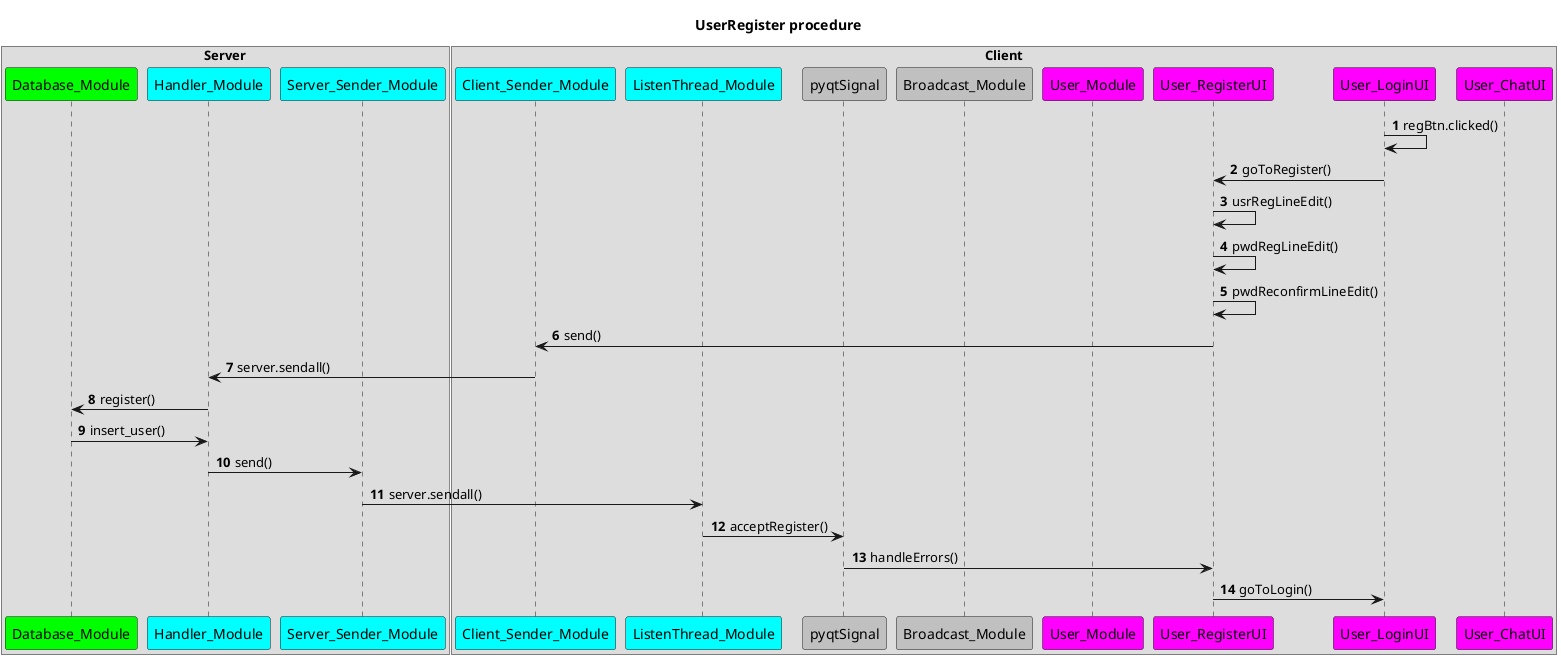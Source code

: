 @startuml
title UserRegister procedure
'author Jadeiin
'version 1.0.0
skinparam participant {
	FontSize 14
	handwritten true
}

box "Server"
participant Database_Module #Lime
participant Handler_Module #Cyan
participant Server_Sender_Module #Cyan
end box
box "Client"
participant Client_Sender_Module #Cyan
participant ListenThread_Module #Cyan
participant pyqtSignal #Silver
participant Broadcast_Module #Silver
participant User_Module #Magenta
participant User_RegisterUI #Magenta
participant User_LoginUI #Magenta
participant User_ChatUI #Magenta
end box

autonumber
User_LoginUI -> User_LoginUI : regBtn.clicked()
User_LoginUI -> User_RegisterUI : goToRegister()
User_RegisterUI -> User_RegisterUI : usrRegLineEdit()
User_RegisterUI -> User_RegisterUI : pwdRegLineEdit()
User_RegisterUI -> User_RegisterUI : pwdReconfirmLineEdit()
User_RegisterUI -> Client_Sender_Module : send()
Client_Sender_Module -> Handler_Module : server.sendall()

Handler_Module -> Database_Module : register()
Database_Module -> Handler_Module : insert_user()
Handler_Module -> Server_Sender_Module : send()
Server_Sender_Module -> ListenThread_Module : server.sendall()

ListenThread_Module -> pyqtSignal : acceptRegister()
pyqtSignal -> User_RegisterUI : handleErrors()
User_RegisterUI -> User_LoginUI : goToLogin()

@enduml
